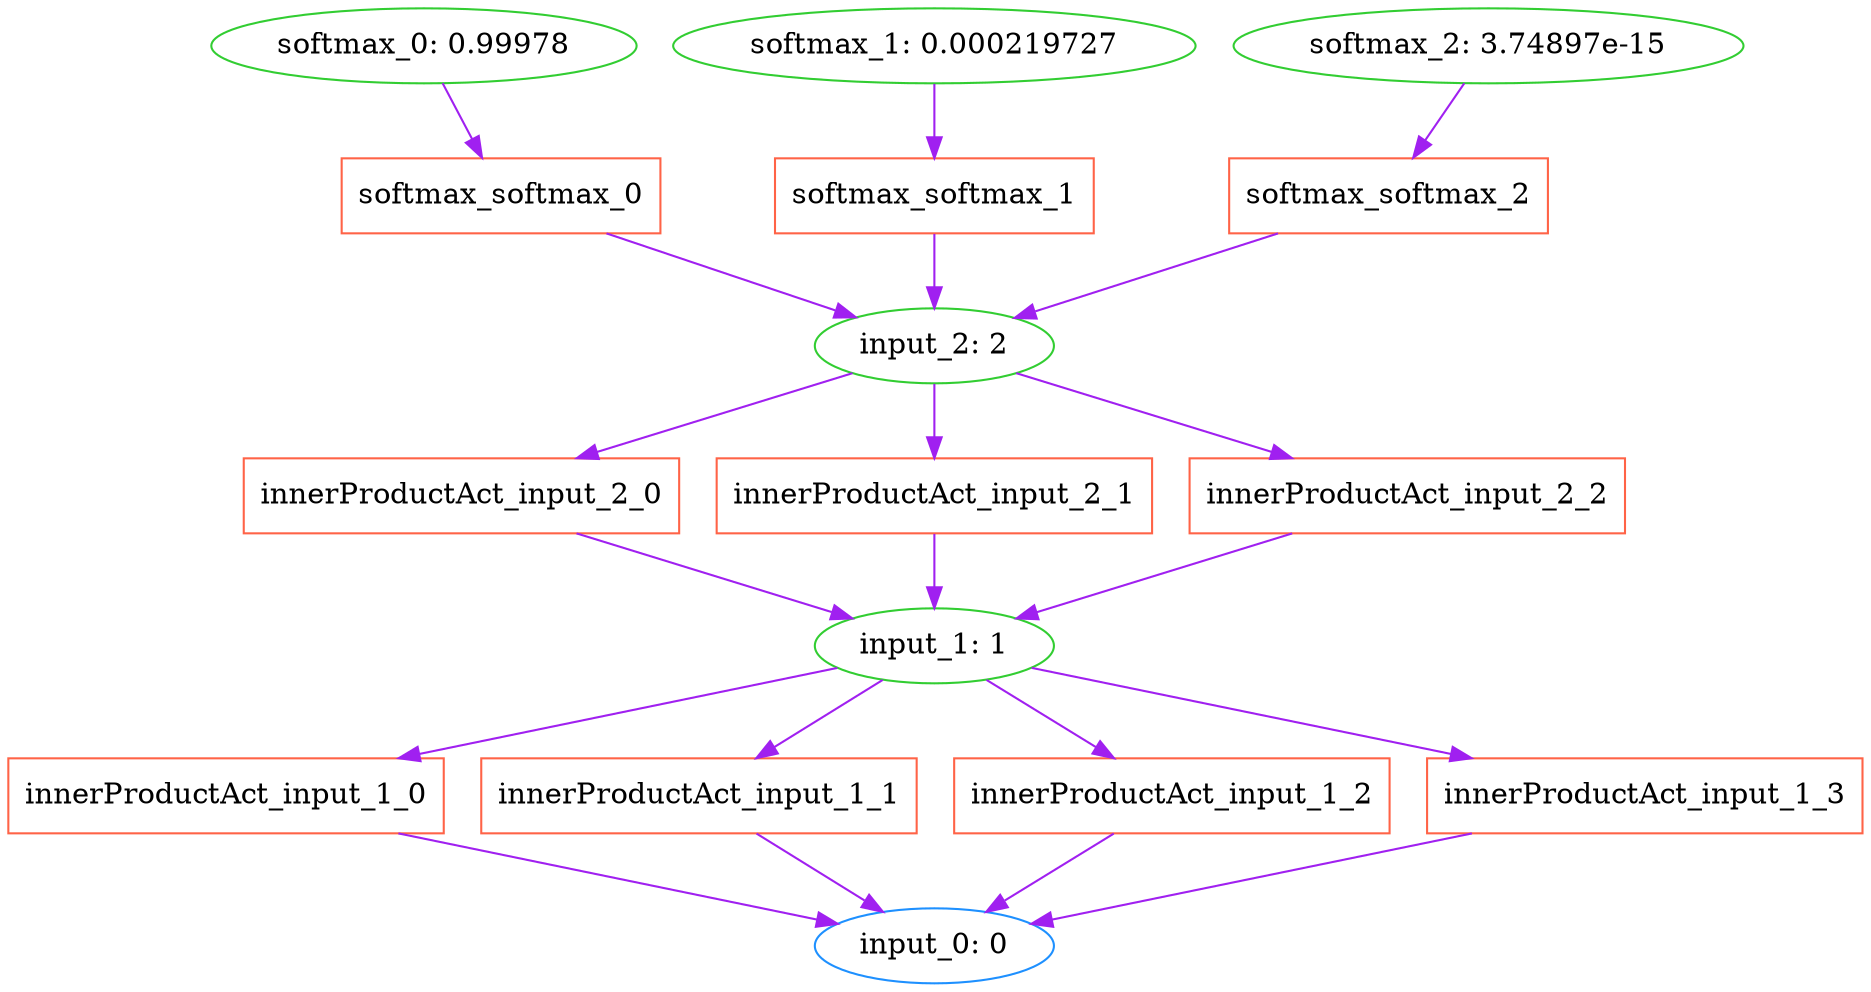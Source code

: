 digraph G {
0 [label="input_0: 0", shape=oval, color=dodgerblue];
1 [label="input_1: 1", shape=oval, color=limegreen];
2 [label="innerProductAct_input_1_0", shape=box, color=tomato];
3 [label="innerProductAct_input_1_1", shape=box, color=tomato];
4 [label="innerProductAct_input_1_2", shape=box, color=tomato];
5 [label="innerProductAct_input_1_3", shape=box, color=tomato];
6 [label="input_2: 2", shape=oval, color=limegreen];
7 [label="innerProductAct_input_2_0", shape=box, color=tomato];
8 [label="innerProductAct_input_2_1", shape=box, color=tomato];
9 [label="innerProductAct_input_2_2", shape=box, color=tomato];
10 [label="softmax_0: 0.99978", shape=oval, color=limegreen];
11 [label="softmax_softmax_0", shape=box, color=tomato];
12 [label="softmax_1: 0.000219727", shape=oval, color=limegreen];
13 [label="softmax_softmax_1", shape=box, color=tomato];
14 [label="softmax_2: 3.74897e-15", shape=oval, color=limegreen];
15 [label="softmax_softmax_2", shape=box, color=tomato];
1->2  [color=purple]
 [label=""];
2->0  [color=purple]
 [label=""];
1->3  [color=purple]
 [label=""];
3->0  [color=purple]
 [label=""];
1->4  [color=purple]
 [label=""];
4->0  [color=purple]
 [label=""];
1->5  [color=purple]
 [label=""];
5->0  [color=purple]
 [label=""];
6->7  [color=purple]
 [label=""];
7->1  [color=purple]
 [label=""];
6->8  [color=purple]
 [label=""];
8->1  [color=purple]
 [label=""];
6->9  [color=purple]
 [label=""];
9->1  [color=purple]
 [label=""];
10->11  [color=purple]
 [label=""];
11->6  [color=purple]
 [label=""];
12->13  [color=purple]
 [label=""];
13->6  [color=purple]
 [label=""];
14->15  [color=purple]
 [label=""];
15->6  [color=purple]
 [label=""];
}
